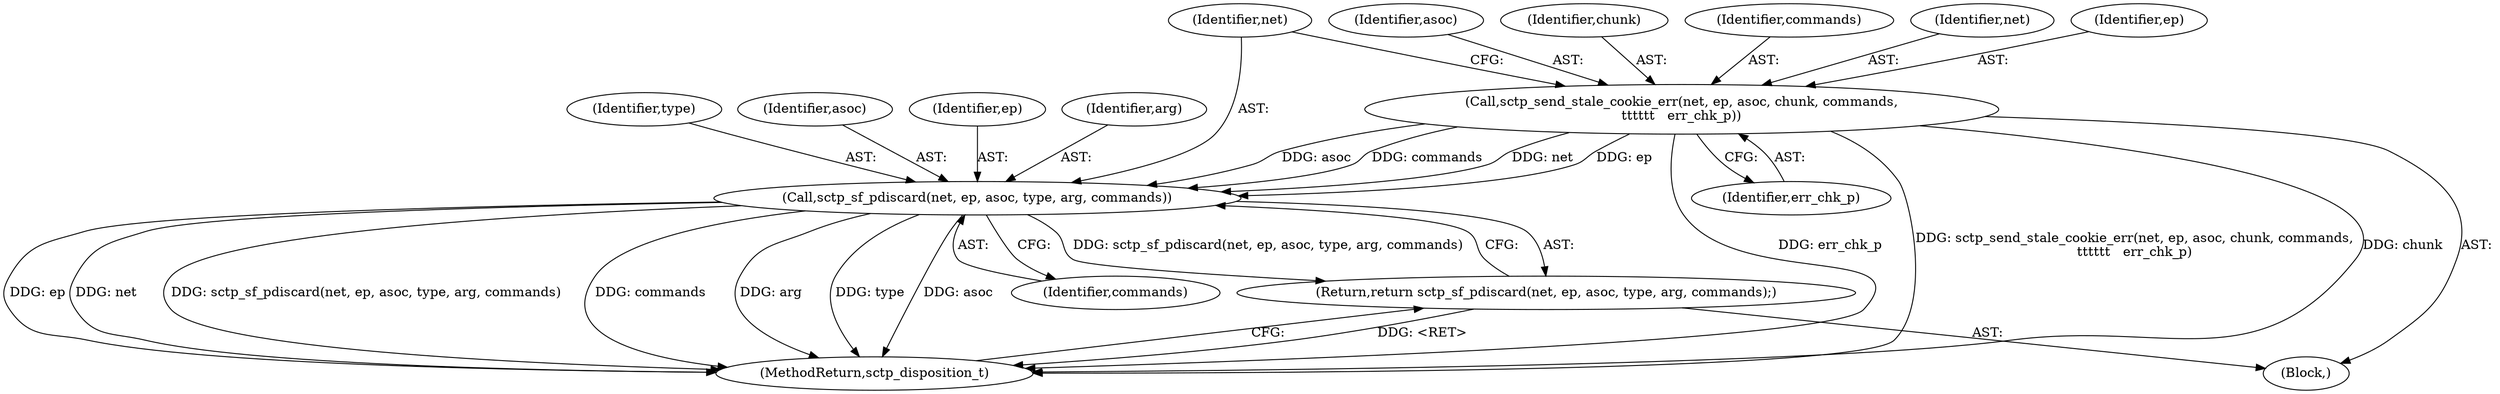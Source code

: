 digraph "0_linux_ec0223ec48a90cb605244b45f7c62de856403729@API" {
"1000260" [label="(Call,sctp_send_stale_cookie_err(net, ep, asoc, chunk, commands,\n\t\t\t\t\t\t   err_chk_p))"];
"1000268" [label="(Call,sctp_sf_pdiscard(net, ep, asoc, type, arg, commands))"];
"1000267" [label="(Return,return sctp_sf_pdiscard(net, ep, asoc, type, arg, commands);)"];
"1000262" [label="(Identifier,ep)"];
"1000263" [label="(Identifier,asoc)"];
"1000264" [label="(Identifier,chunk)"];
"1000268" [label="(Call,sctp_sf_pdiscard(net, ep, asoc, type, arg, commands))"];
"1000256" [label="(Block,)"];
"1000267" [label="(Return,return sctp_sf_pdiscard(net, ep, asoc, type, arg, commands);)"];
"1000272" [label="(Identifier,type)"];
"1000274" [label="(Identifier,commands)"];
"1000271" [label="(Identifier,asoc)"];
"1000265" [label="(Identifier,commands)"];
"1000261" [label="(Identifier,net)"];
"1000545" [label="(MethodReturn,sctp_disposition_t)"];
"1000270" [label="(Identifier,ep)"];
"1000260" [label="(Call,sctp_send_stale_cookie_err(net, ep, asoc, chunk, commands,\n\t\t\t\t\t\t   err_chk_p))"];
"1000273" [label="(Identifier,arg)"];
"1000269" [label="(Identifier,net)"];
"1000266" [label="(Identifier,err_chk_p)"];
"1000260" -> "1000256"  [label="AST: "];
"1000260" -> "1000266"  [label="CFG: "];
"1000261" -> "1000260"  [label="AST: "];
"1000262" -> "1000260"  [label="AST: "];
"1000263" -> "1000260"  [label="AST: "];
"1000264" -> "1000260"  [label="AST: "];
"1000265" -> "1000260"  [label="AST: "];
"1000266" -> "1000260"  [label="AST: "];
"1000269" -> "1000260"  [label="CFG: "];
"1000260" -> "1000545"  [label="DDG: sctp_send_stale_cookie_err(net, ep, asoc, chunk, commands,\n\t\t\t\t\t\t   err_chk_p)"];
"1000260" -> "1000545"  [label="DDG: chunk"];
"1000260" -> "1000545"  [label="DDG: err_chk_p"];
"1000260" -> "1000268"  [label="DDG: net"];
"1000260" -> "1000268"  [label="DDG: ep"];
"1000260" -> "1000268"  [label="DDG: asoc"];
"1000260" -> "1000268"  [label="DDG: commands"];
"1000268" -> "1000267"  [label="AST: "];
"1000268" -> "1000274"  [label="CFG: "];
"1000269" -> "1000268"  [label="AST: "];
"1000270" -> "1000268"  [label="AST: "];
"1000271" -> "1000268"  [label="AST: "];
"1000272" -> "1000268"  [label="AST: "];
"1000273" -> "1000268"  [label="AST: "];
"1000274" -> "1000268"  [label="AST: "];
"1000267" -> "1000268"  [label="CFG: "];
"1000268" -> "1000545"  [label="DDG: net"];
"1000268" -> "1000545"  [label="DDG: sctp_sf_pdiscard(net, ep, asoc, type, arg, commands)"];
"1000268" -> "1000545"  [label="DDG: commands"];
"1000268" -> "1000545"  [label="DDG: arg"];
"1000268" -> "1000545"  [label="DDG: ep"];
"1000268" -> "1000545"  [label="DDG: type"];
"1000268" -> "1000545"  [label="DDG: asoc"];
"1000268" -> "1000267"  [label="DDG: sctp_sf_pdiscard(net, ep, asoc, type, arg, commands)"];
"1000267" -> "1000256"  [label="AST: "];
"1000545" -> "1000267"  [label="CFG: "];
"1000267" -> "1000545"  [label="DDG: <RET>"];
}
